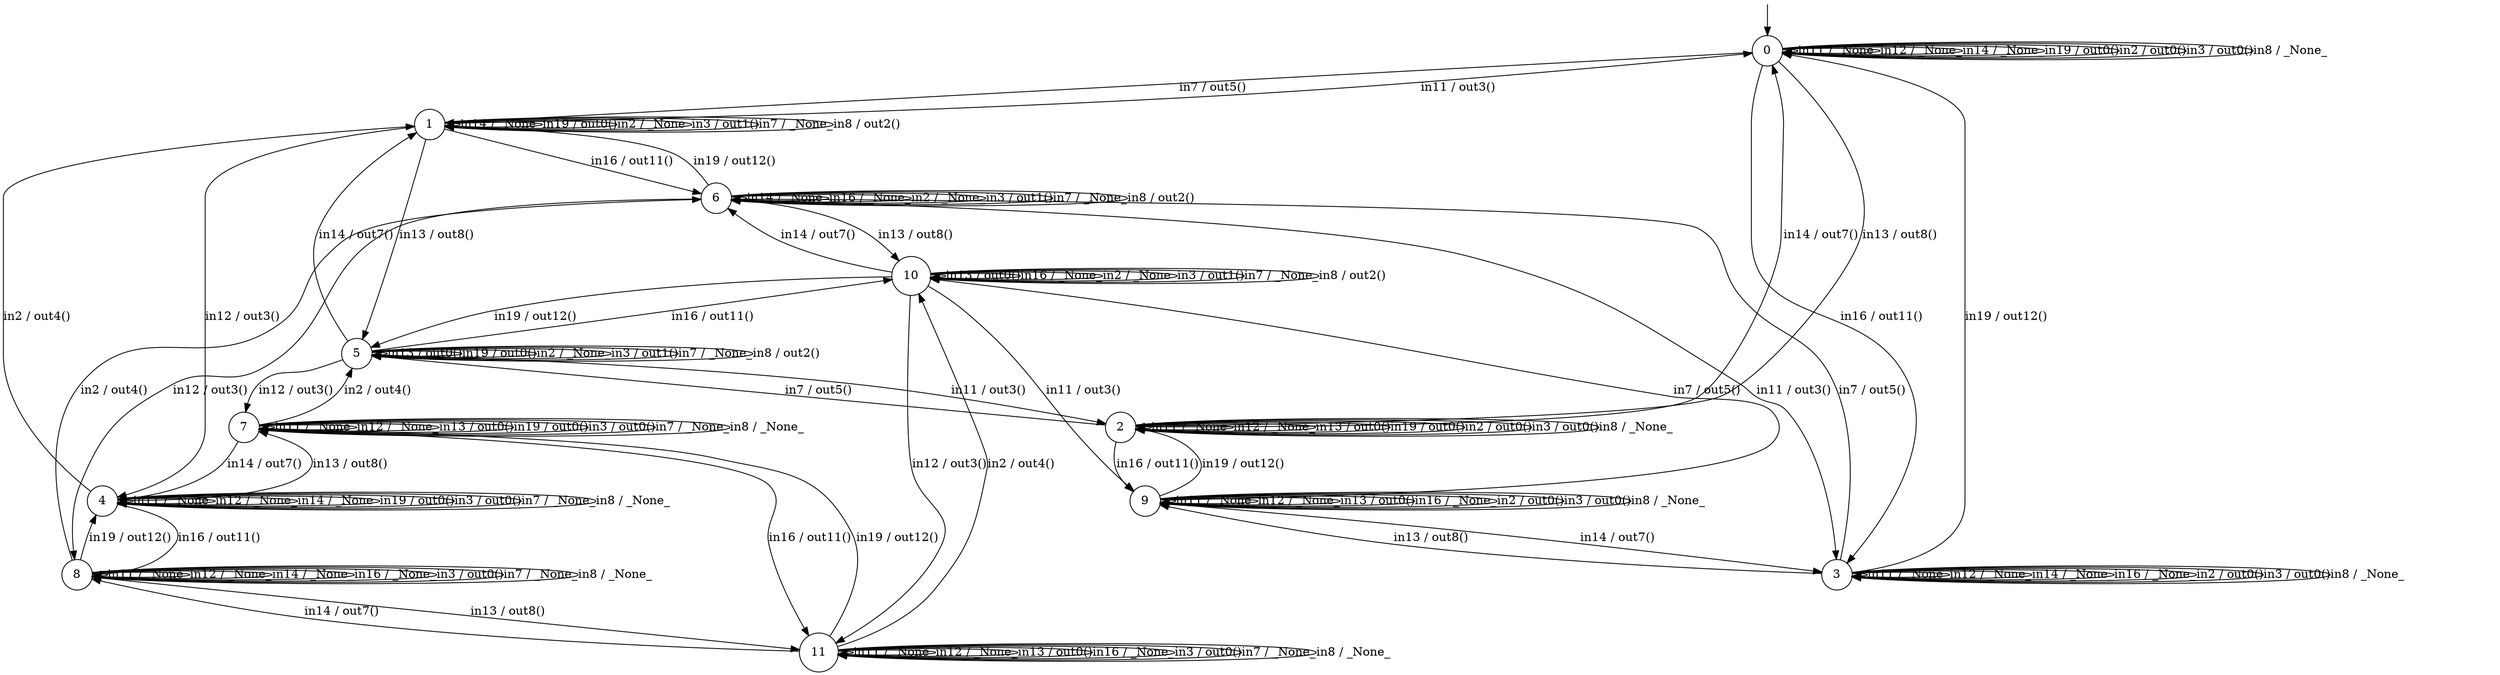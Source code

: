 digraph g {

	s0 [shape="circle" label="0"];
	s1 [shape="circle" label="1"];
	s2 [shape="circle" label="2"];
	s3 [shape="circle" label="3"];
	s4 [shape="circle" label="4"];
	s5 [shape="circle" label="5"];
	s6 [shape="circle" label="6"];
	s7 [shape="circle" label="7"];
	s8 [shape="circle" label="8"];
	s9 [shape="circle" label="9"];
	s10 [shape="circle" label="10"];
	s11 [shape="circle" label="11"];
	s0 -> s0 [label="in11 / _None_"];
	s0 -> s0 [label="in12 / _None_"];
	s0 -> s2 [label="in13 / out8()"];
	s0 -> s0 [label="in14 / _None_"];
	s0 -> s3 [label="in16 / out11()"];
	s0 -> s0 [label="in19 / out0()"];
	s0 -> s0 [label="in2 / out0()"];
	s0 -> s0 [label="in3 / out0()"];
	s0 -> s1 [label="in7 / out5()"];
	s0 -> s0 [label="in8 / _None_"];
	s1 -> s0 [label="in11 / out3()"];
	s1 -> s4 [label="in12 / out3()"];
	s1 -> s5 [label="in13 / out8()"];
	s1 -> s1 [label="in14 / _None_"];
	s1 -> s6 [label="in16 / out11()"];
	s1 -> s1 [label="in19 / out0()"];
	s1 -> s1 [label="in2 / _None_"];
	s1 -> s1 [label="in3 / out1()"];
	s1 -> s1 [label="in7 / _None_"];
	s1 -> s1 [label="in8 / out2()"];
	s2 -> s2 [label="in11 / _None_"];
	s2 -> s2 [label="in12 / _None_"];
	s2 -> s2 [label="in13 / out0()"];
	s2 -> s0 [label="in14 / out7()"];
	s2 -> s9 [label="in16 / out11()"];
	s2 -> s2 [label="in19 / out0()"];
	s2 -> s2 [label="in2 / out0()"];
	s2 -> s2 [label="in3 / out0()"];
	s2 -> s5 [label="in7 / out5()"];
	s2 -> s2 [label="in8 / _None_"];
	s3 -> s3 [label="in11 / _None_"];
	s3 -> s3 [label="in12 / _None_"];
	s3 -> s9 [label="in13 / out8()"];
	s3 -> s3 [label="in14 / _None_"];
	s3 -> s3 [label="in16 / _None_"];
	s3 -> s0 [label="in19 / out12()"];
	s3 -> s3 [label="in2 / out0()"];
	s3 -> s3 [label="in3 / out0()"];
	s3 -> s6 [label="in7 / out5()"];
	s3 -> s3 [label="in8 / _None_"];
	s4 -> s4 [label="in11 / _None_"];
	s4 -> s4 [label="in12 / _None_"];
	s4 -> s7 [label="in13 / out8()"];
	s4 -> s4 [label="in14 / _None_"];
	s4 -> s8 [label="in16 / out11()"];
	s4 -> s4 [label="in19 / out0()"];
	s4 -> s1 [label="in2 / out4()"];
	s4 -> s4 [label="in3 / out0()"];
	s4 -> s4 [label="in7 / _None_"];
	s4 -> s4 [label="in8 / _None_"];
	s5 -> s2 [label="in11 / out3()"];
	s5 -> s7 [label="in12 / out3()"];
	s5 -> s5 [label="in13 / out0()"];
	s5 -> s1 [label="in14 / out7()"];
	s5 -> s10 [label="in16 / out11()"];
	s5 -> s5 [label="in19 / out0()"];
	s5 -> s5 [label="in2 / _None_"];
	s5 -> s5 [label="in3 / out1()"];
	s5 -> s5 [label="in7 / _None_"];
	s5 -> s5 [label="in8 / out2()"];
	s6 -> s3 [label="in11 / out3()"];
	s6 -> s8 [label="in12 / out3()"];
	s6 -> s10 [label="in13 / out8()"];
	s6 -> s6 [label="in14 / _None_"];
	s6 -> s6 [label="in16 / _None_"];
	s6 -> s1 [label="in19 / out12()"];
	s6 -> s6 [label="in2 / _None_"];
	s6 -> s6 [label="in3 / out1()"];
	s6 -> s6 [label="in7 / _None_"];
	s6 -> s6 [label="in8 / out2()"];
	s7 -> s7 [label="in11 / _None_"];
	s7 -> s7 [label="in12 / _None_"];
	s7 -> s7 [label="in13 / out0()"];
	s7 -> s4 [label="in14 / out7()"];
	s7 -> s11 [label="in16 / out11()"];
	s7 -> s7 [label="in19 / out0()"];
	s7 -> s5 [label="in2 / out4()"];
	s7 -> s7 [label="in3 / out0()"];
	s7 -> s7 [label="in7 / _None_"];
	s7 -> s7 [label="in8 / _None_"];
	s8 -> s8 [label="in11 / _None_"];
	s8 -> s8 [label="in12 / _None_"];
	s8 -> s11 [label="in13 / out8()"];
	s8 -> s8 [label="in14 / _None_"];
	s8 -> s8 [label="in16 / _None_"];
	s8 -> s4 [label="in19 / out12()"];
	s8 -> s6 [label="in2 / out4()"];
	s8 -> s8 [label="in3 / out0()"];
	s8 -> s8 [label="in7 / _None_"];
	s8 -> s8 [label="in8 / _None_"];
	s9 -> s9 [label="in11 / _None_"];
	s9 -> s9 [label="in12 / _None_"];
	s9 -> s9 [label="in13 / out0()"];
	s9 -> s3 [label="in14 / out7()"];
	s9 -> s9 [label="in16 / _None_"];
	s9 -> s2 [label="in19 / out12()"];
	s9 -> s9 [label="in2 / out0()"];
	s9 -> s9 [label="in3 / out0()"];
	s9 -> s10 [label="in7 / out5()"];
	s9 -> s9 [label="in8 / _None_"];
	s10 -> s9 [label="in11 / out3()"];
	s10 -> s11 [label="in12 / out3()"];
	s10 -> s10 [label="in13 / out0()"];
	s10 -> s6 [label="in14 / out7()"];
	s10 -> s10 [label="in16 / _None_"];
	s10 -> s5 [label="in19 / out12()"];
	s10 -> s10 [label="in2 / _None_"];
	s10 -> s10 [label="in3 / out1()"];
	s10 -> s10 [label="in7 / _None_"];
	s10 -> s10 [label="in8 / out2()"];
	s11 -> s11 [label="in11 / _None_"];
	s11 -> s11 [label="in12 / _None_"];
	s11 -> s11 [label="in13 / out0()"];
	s11 -> s8 [label="in14 / out7()"];
	s11 -> s11 [label="in16 / _None_"];
	s11 -> s7 [label="in19 / out12()"];
	s11 -> s10 [label="in2 / out4()"];
	s11 -> s11 [label="in3 / out0()"];
	s11 -> s11 [label="in7 / _None_"];
	s11 -> s11 [label="in8 / _None_"];

__start0 [label="" shape="none" width="0" height="0"];
__start0 -> s0;

}
